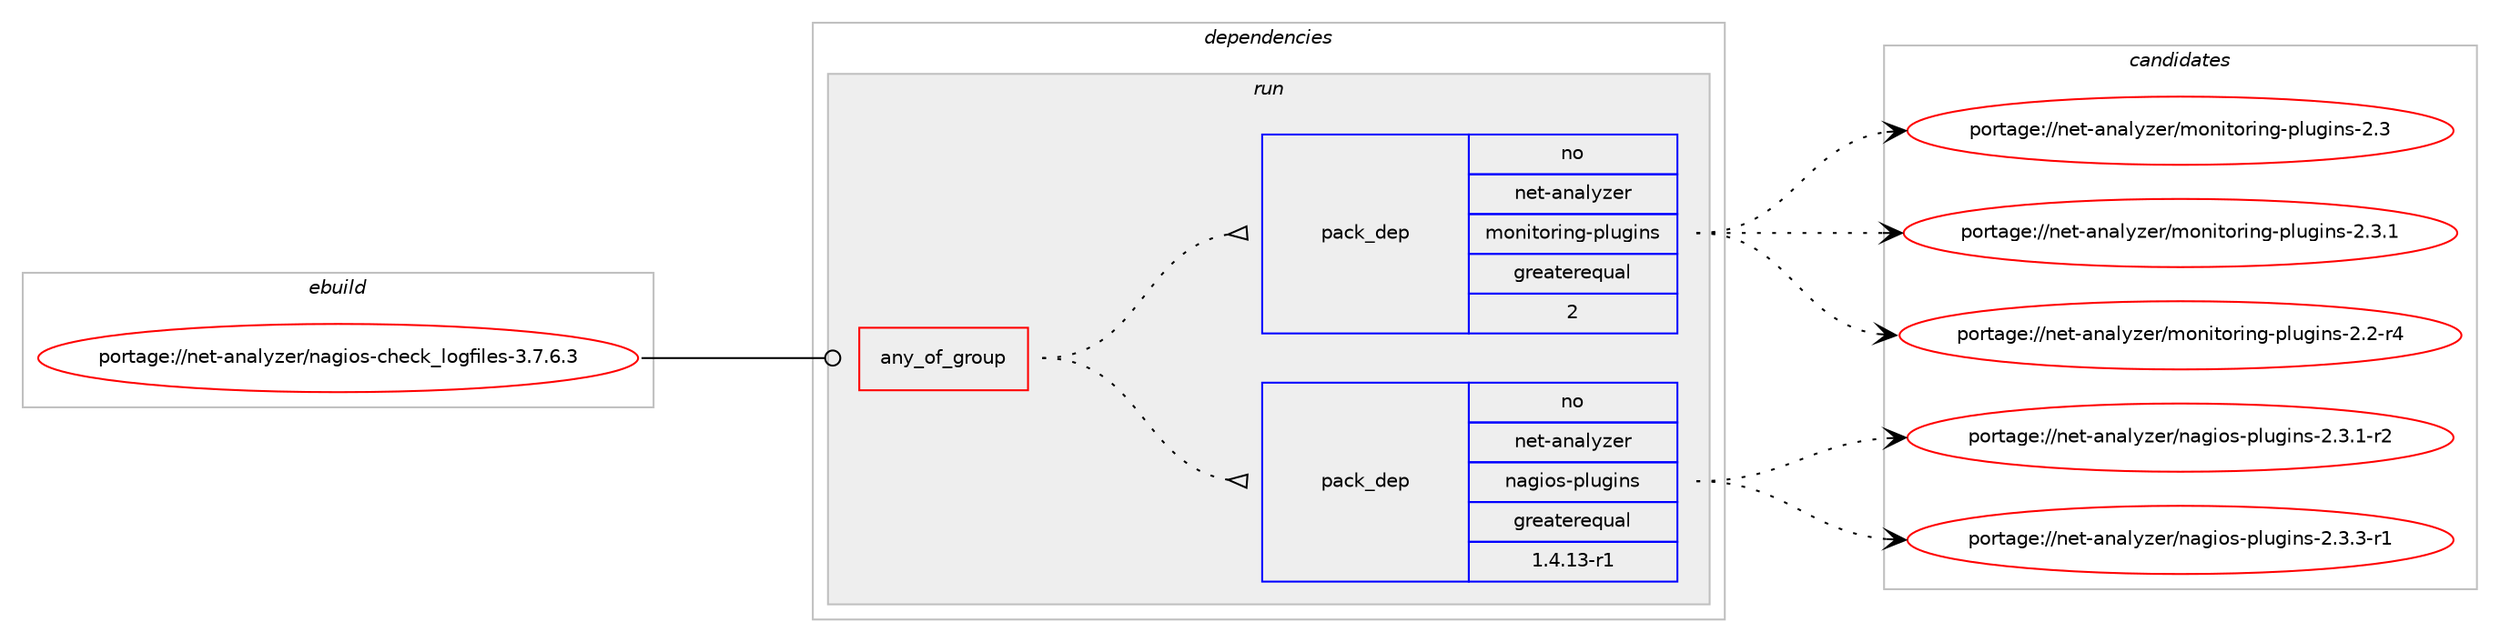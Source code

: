 digraph prolog {

# *************
# Graph options
# *************

newrank=true;
concentrate=true;
compound=true;
graph [rankdir=LR,fontname=Helvetica,fontsize=10,ranksep=1.5];#, ranksep=2.5, nodesep=0.2];
edge  [arrowhead=vee];
node  [fontname=Helvetica,fontsize=10];

# **********
# The ebuild
# **********

subgraph cluster_leftcol {
color=gray;
rank=same;
label=<<i>ebuild</i>>;
id [label="portage://net-analyzer/nagios-check_logfiles-3.7.6.3", color=red, width=4, href="../net-analyzer/nagios-check_logfiles-3.7.6.3.svg"];
}

# ****************
# The dependencies
# ****************

subgraph cluster_midcol {
color=gray;
label=<<i>dependencies</i>>;
subgraph cluster_compile {
fillcolor="#eeeeee";
style=filled;
label=<<i>compile</i>>;
}
subgraph cluster_compileandrun {
fillcolor="#eeeeee";
style=filled;
label=<<i>compile and run</i>>;
}
subgraph cluster_run {
fillcolor="#eeeeee";
style=filled;
label=<<i>run</i>>;
subgraph any1 {
dependency5 [label=<<TABLE BORDER="0" CELLBORDER="1" CELLSPACING="0" CELLPADDING="4"><TR><TD CELLPADDING="10">any_of_group</TD></TR></TABLE>>, shape=none, color=red];subgraph pack1 {
dependency6 [label=<<TABLE BORDER="0" CELLBORDER="1" CELLSPACING="0" CELLPADDING="4" WIDTH="220"><TR><TD ROWSPAN="6" CELLPADDING="30">pack_dep</TD></TR><TR><TD WIDTH="110">no</TD></TR><TR><TD>net-analyzer</TD></TR><TR><TD>nagios-plugins</TD></TR><TR><TD>greaterequal</TD></TR><TR><TD>1.4.13-r1</TD></TR></TABLE>>, shape=none, color=blue];
}
dependency5:e -> dependency6:w [weight=20,style="dotted",arrowhead="oinv"];
subgraph pack2 {
dependency7 [label=<<TABLE BORDER="0" CELLBORDER="1" CELLSPACING="0" CELLPADDING="4" WIDTH="220"><TR><TD ROWSPAN="6" CELLPADDING="30">pack_dep</TD></TR><TR><TD WIDTH="110">no</TD></TR><TR><TD>net-analyzer</TD></TR><TR><TD>monitoring-plugins</TD></TR><TR><TD>greaterequal</TD></TR><TR><TD>2</TD></TR></TABLE>>, shape=none, color=blue];
}
dependency5:e -> dependency7:w [weight=20,style="dotted",arrowhead="oinv"];
}
id:e -> dependency5:w [weight=20,style="solid",arrowhead="odot"];
}
}

# **************
# The candidates
# **************

subgraph cluster_choices {
rank=same;
color=gray;
label=<<i>candidates</i>>;

subgraph choice1 {
color=black;
nodesep=1;
choice1101011164597110971081211221011144711097103105111115451121081171031051101154550465146494511450 [label="portage://net-analyzer/nagios-plugins-2.3.1-r2", color=red, width=4,href="../net-analyzer/nagios-plugins-2.3.1-r2.svg"];
choice1101011164597110971081211221011144711097103105111115451121081171031051101154550465146514511449 [label="portage://net-analyzer/nagios-plugins-2.3.3-r1", color=red, width=4,href="../net-analyzer/nagios-plugins-2.3.3-r1.svg"];
dependency6:e -> choice1101011164597110971081211221011144711097103105111115451121081171031051101154550465146494511450:w [style=dotted,weight="100"];
dependency6:e -> choice1101011164597110971081211221011144711097103105111115451121081171031051101154550465146514511449:w [style=dotted,weight="100"];
}
subgraph choice2 {
color=black;
nodesep=1;
choice1101011164597110971081211221011144710911111010511611111410511010345112108117103105110115455046504511452 [label="portage://net-analyzer/monitoring-plugins-2.2-r4", color=red, width=4,href="../net-analyzer/monitoring-plugins-2.2-r4.svg"];
choice110101116459711097108121122101114471091111101051161111141051101034511210811710310511011545504651 [label="portage://net-analyzer/monitoring-plugins-2.3", color=red, width=4,href="../net-analyzer/monitoring-plugins-2.3.svg"];
choice1101011164597110971081211221011144710911111010511611111410511010345112108117103105110115455046514649 [label="portage://net-analyzer/monitoring-plugins-2.3.1", color=red, width=4,href="../net-analyzer/monitoring-plugins-2.3.1.svg"];
dependency7:e -> choice1101011164597110971081211221011144710911111010511611111410511010345112108117103105110115455046504511452:w [style=dotted,weight="100"];
dependency7:e -> choice110101116459711097108121122101114471091111101051161111141051101034511210811710310511011545504651:w [style=dotted,weight="100"];
dependency7:e -> choice1101011164597110971081211221011144710911111010511611111410511010345112108117103105110115455046514649:w [style=dotted,weight="100"];
}
}

}
